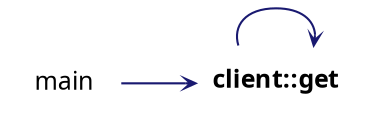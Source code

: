 digraph "client::get"
{
 // INTERACTIVE_SVG=YES
 // LATEX_PDF_SIZE
  graph [];
  edge [fontname=Ubuntu labelfontsize=10 arrowhead=open arrowtail=open arrowsize=0.5];
  node [fontname=Ubuntu fontsize=12 shape=plaintext];
  rankdir="RL";
  Node1 [label=<<b>client::get</b>> tooltip=" " ];
  Node1 -> Node1 [dir="back",color="midnightblue"style="solid"];
  Node1 -> Node2 [dir="back",color="midnightblue"style="solid"];
  Node2 [label="main" URL="$dip_8cpp.html#ae66f6b31b5ad750f1fe042a706a4e3d4" tooltip=" " ];
}
